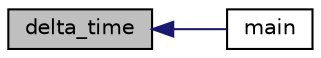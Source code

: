 digraph "delta_time"
{
  edge [fontname="Helvetica",fontsize="10",labelfontname="Helvetica",labelfontsize="10"];
  node [fontname="Helvetica",fontsize="10",shape=record];
  rankdir="LR";
  Node894 [label="delta_time",height=0.2,width=0.4,color="black", fillcolor="grey75", style="filled", fontcolor="black"];
  Node894 -> Node895 [dir="back",color="midnightblue",fontsize="10",style="solid",fontname="Helvetica"];
  Node895 [label="main",height=0.2,width=0.4,color="black", fillcolor="white", style="filled",URL="$d2/d11/codes_8h.html#a217dbf8b442f20279ea00b898af96f52"];
}
